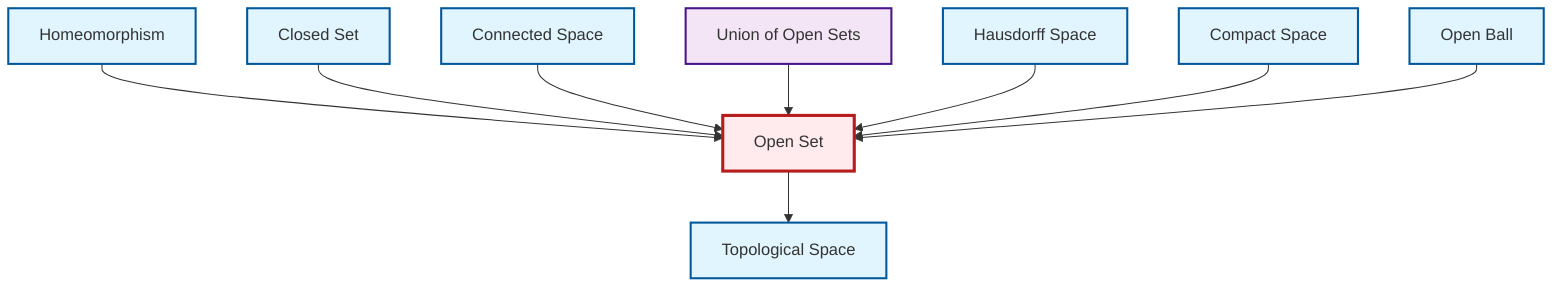 graph TD
    classDef definition fill:#e1f5fe,stroke:#01579b,stroke-width:2px
    classDef theorem fill:#f3e5f5,stroke:#4a148c,stroke-width:2px
    classDef axiom fill:#fff3e0,stroke:#e65100,stroke-width:2px
    classDef example fill:#e8f5e9,stroke:#1b5e20,stroke-width:2px
    classDef current fill:#ffebee,stroke:#b71c1c,stroke-width:3px
    def-topological-space["Topological Space"]:::definition
    thm-union-open-sets["Union of Open Sets"]:::theorem
    def-open-set["Open Set"]:::definition
    def-hausdorff["Hausdorff Space"]:::definition
    def-compact["Compact Space"]:::definition
    def-closed-set["Closed Set"]:::definition
    def-open-ball["Open Ball"]:::definition
    def-homeomorphism["Homeomorphism"]:::definition
    def-connected["Connected Space"]:::definition
    def-homeomorphism --> def-open-set
    def-closed-set --> def-open-set
    def-connected --> def-open-set
    def-open-set --> def-topological-space
    thm-union-open-sets --> def-open-set
    def-hausdorff --> def-open-set
    def-compact --> def-open-set
    def-open-ball --> def-open-set
    class def-open-set current